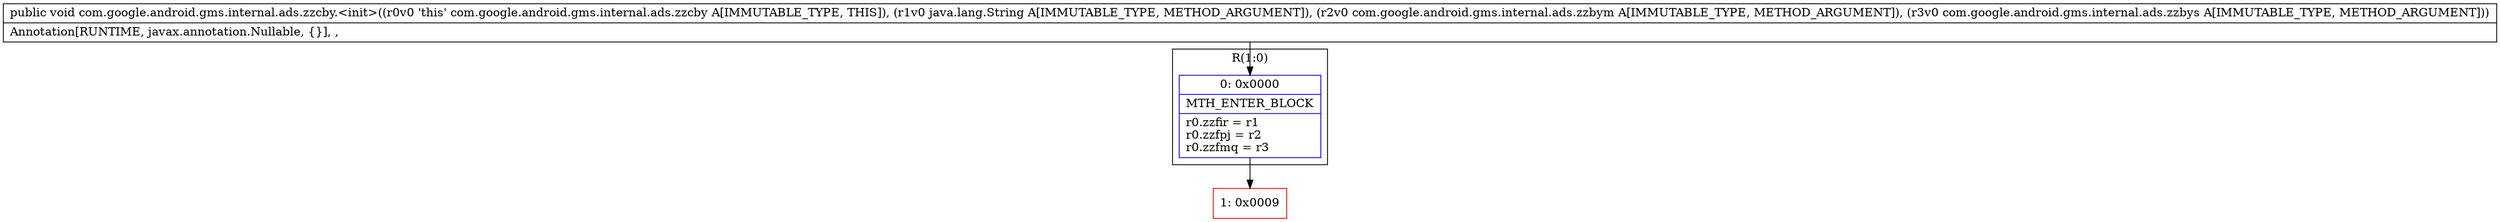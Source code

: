 digraph "CFG forcom.google.android.gms.internal.ads.zzcby.\<init\>(Ljava\/lang\/String;Lcom\/google\/android\/gms\/internal\/ads\/zzbym;Lcom\/google\/android\/gms\/internal\/ads\/zzbys;)V" {
subgraph cluster_Region_511493751 {
label = "R(1:0)";
node [shape=record,color=blue];
Node_0 [shape=record,label="{0\:\ 0x0000|MTH_ENTER_BLOCK\l|r0.zzfir = r1\lr0.zzfpj = r2\lr0.zzfmq = r3\l}"];
}
Node_1 [shape=record,color=red,label="{1\:\ 0x0009}"];
MethodNode[shape=record,label="{public void com.google.android.gms.internal.ads.zzcby.\<init\>((r0v0 'this' com.google.android.gms.internal.ads.zzcby A[IMMUTABLE_TYPE, THIS]), (r1v0 java.lang.String A[IMMUTABLE_TYPE, METHOD_ARGUMENT]), (r2v0 com.google.android.gms.internal.ads.zzbym A[IMMUTABLE_TYPE, METHOD_ARGUMENT]), (r3v0 com.google.android.gms.internal.ads.zzbys A[IMMUTABLE_TYPE, METHOD_ARGUMENT]))  | Annotation[RUNTIME, javax.annotation.Nullable, \{\}], , \l}"];
MethodNode -> Node_0;
Node_0 -> Node_1;
}

